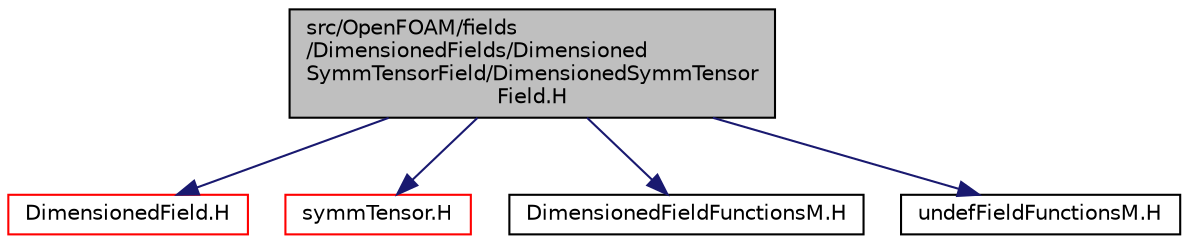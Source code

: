 digraph "src/OpenFOAM/fields/DimensionedFields/DimensionedSymmTensorField/DimensionedSymmTensorField.H"
{
  bgcolor="transparent";
  edge [fontname="Helvetica",fontsize="10",labelfontname="Helvetica",labelfontsize="10"];
  node [fontname="Helvetica",fontsize="10",shape=record];
  Node0 [label="src/OpenFOAM/fields\l/DimensionedFields/Dimensioned\lSymmTensorField/DimensionedSymmTensor\lField.H",height=0.2,width=0.4,color="black", fillcolor="grey75", style="filled", fontcolor="black"];
  Node0 -> Node1 [color="midnightblue",fontsize="10",style="solid",fontname="Helvetica"];
  Node1 [label="DimensionedField.H",height=0.2,width=0.4,color="red",URL="$a10124.html"];
  Node0 -> Node135 [color="midnightblue",fontsize="10",style="solid",fontname="Helvetica"];
  Node135 [label="symmTensor.H",height=0.2,width=0.4,color="red",URL="$a13559.html"];
  Node0 -> Node134 [color="midnightblue",fontsize="10",style="solid",fontname="Helvetica"];
  Node134 [label="DimensionedFieldFunctionsM.H",height=0.2,width=0.4,color="black",URL="$a10136.html"];
  Node0 -> Node102 [color="midnightblue",fontsize="10",style="solid",fontname="Helvetica"];
  Node102 [label="undefFieldFunctionsM.H",height=0.2,width=0.4,color="black",URL="$a10319.html"];
}
